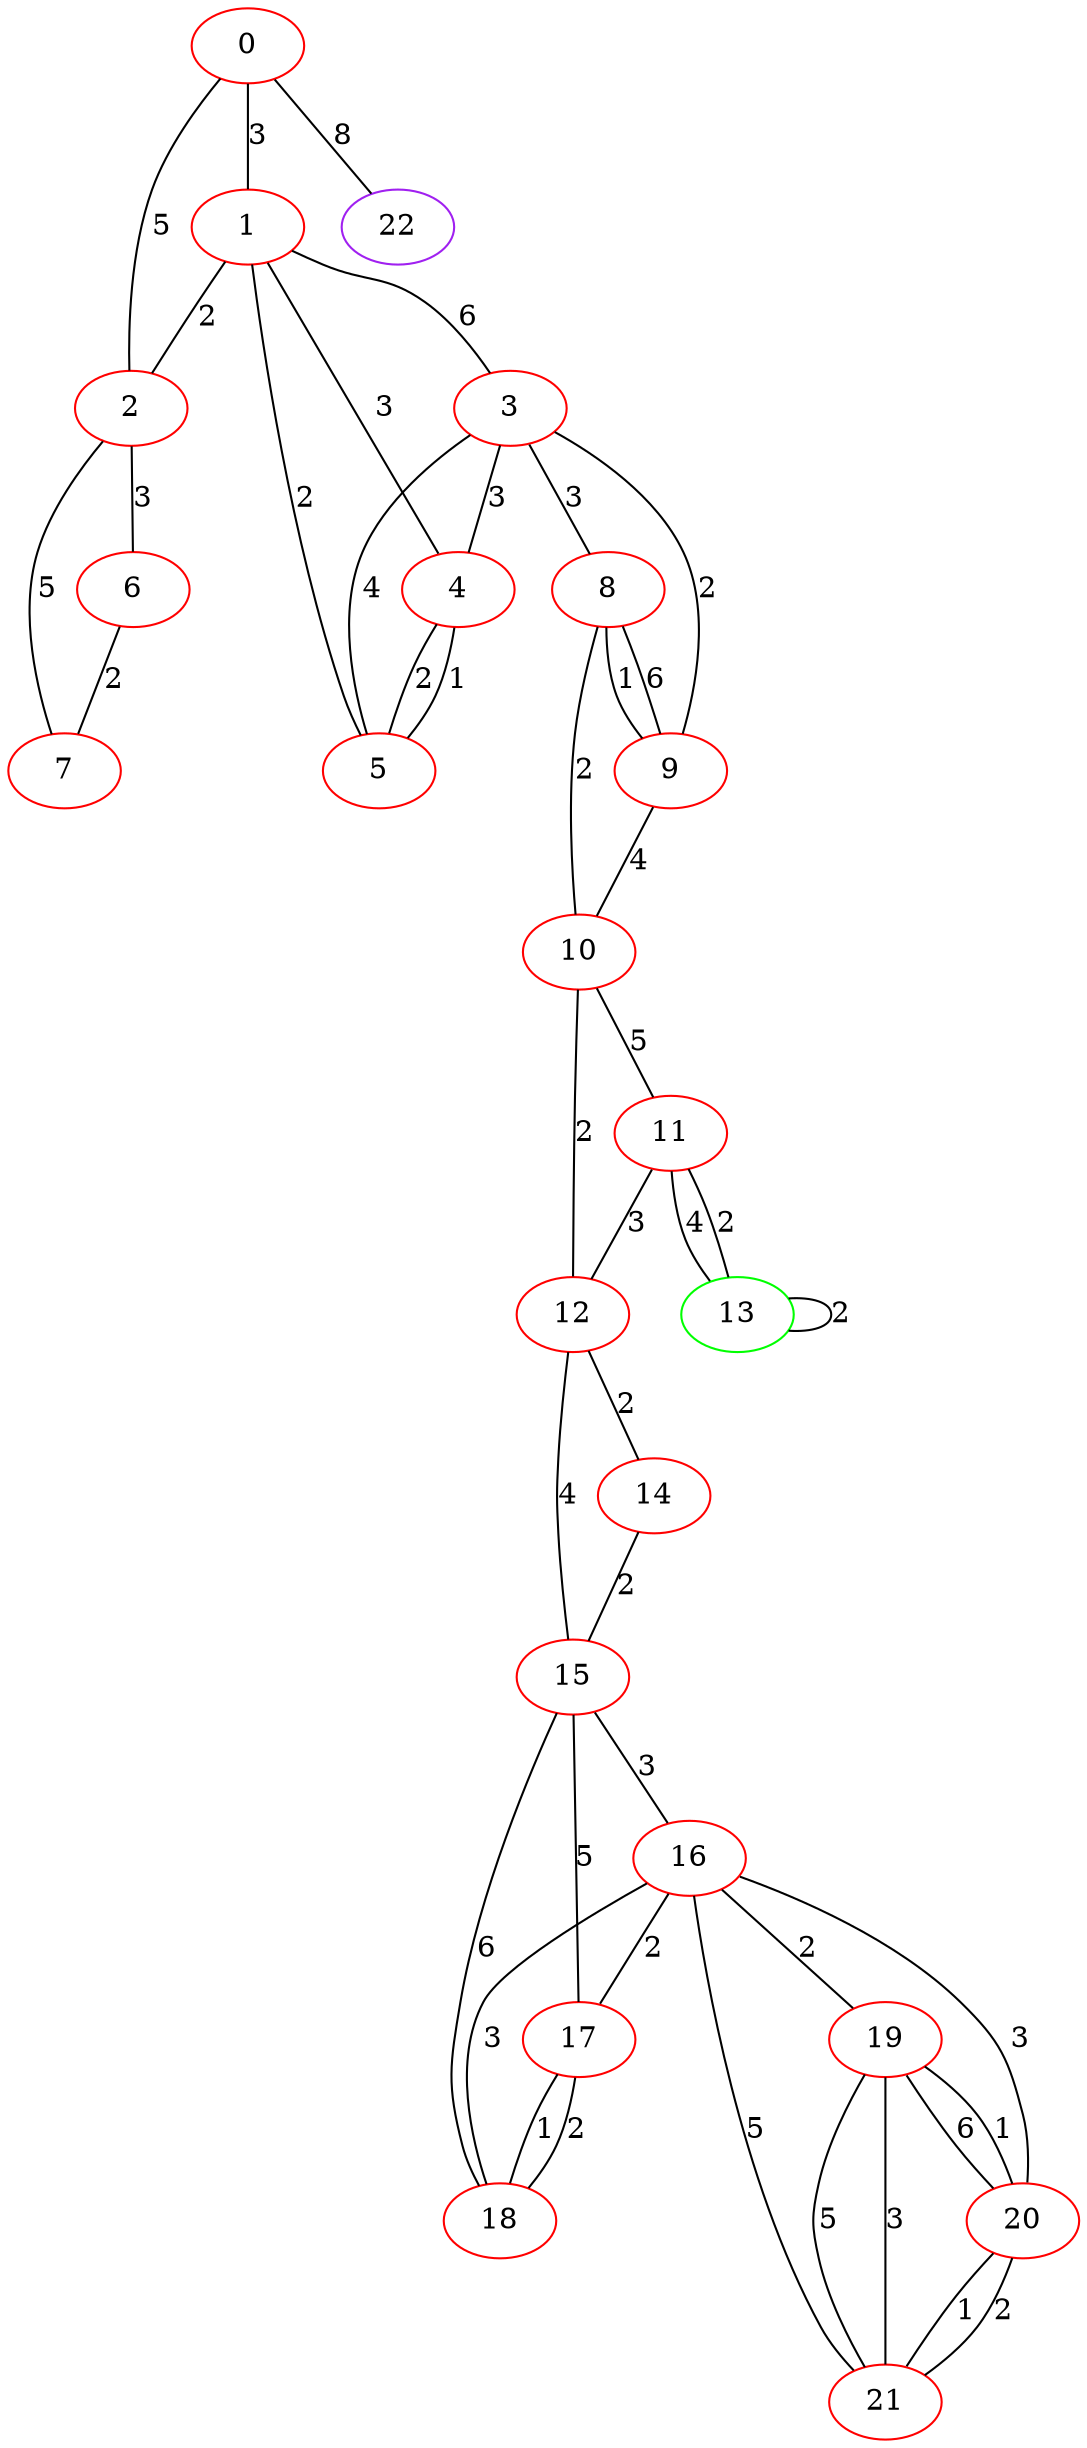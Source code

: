 graph "" {
0 [color=red, weight=1];
1 [color=red, weight=1];
2 [color=red, weight=1];
3 [color=red, weight=1];
4 [color=red, weight=1];
5 [color=red, weight=1];
6 [color=red, weight=1];
7 [color=red, weight=1];
8 [color=red, weight=1];
9 [color=red, weight=1];
10 [color=red, weight=1];
11 [color=red, weight=1];
12 [color=red, weight=1];
13 [color=green, weight=2];
14 [color=red, weight=1];
15 [color=red, weight=1];
16 [color=red, weight=1];
17 [color=red, weight=1];
18 [color=red, weight=1];
19 [color=red, weight=1];
20 [color=red, weight=1];
21 [color=red, weight=1];
22 [color=purple, weight=4];
0 -- 1  [key=0, label=3];
0 -- 2  [key=0, label=5];
0 -- 22  [key=0, label=8];
1 -- 2  [key=0, label=2];
1 -- 3  [key=0, label=6];
1 -- 4  [key=0, label=3];
1 -- 5  [key=0, label=2];
2 -- 6  [key=0, label=3];
2 -- 7  [key=0, label=5];
3 -- 8  [key=0, label=3];
3 -- 9  [key=0, label=2];
3 -- 4  [key=0, label=3];
3 -- 5  [key=0, label=4];
4 -- 5  [key=0, label=2];
4 -- 5  [key=1, label=1];
6 -- 7  [key=0, label=2];
8 -- 9  [key=0, label=1];
8 -- 9  [key=1, label=6];
8 -- 10  [key=0, label=2];
9 -- 10  [key=0, label=4];
10 -- 11  [key=0, label=5];
10 -- 12  [key=0, label=2];
11 -- 12  [key=0, label=3];
11 -- 13  [key=0, label=4];
11 -- 13  [key=1, label=2];
12 -- 14  [key=0, label=2];
12 -- 15  [key=0, label=4];
13 -- 13  [key=0, label=2];
14 -- 15  [key=0, label=2];
15 -- 16  [key=0, label=3];
15 -- 17  [key=0, label=5];
15 -- 18  [key=0, label=6];
16 -- 17  [key=0, label=2];
16 -- 18  [key=0, label=3];
16 -- 19  [key=0, label=2];
16 -- 20  [key=0, label=3];
16 -- 21  [key=0, label=5];
17 -- 18  [key=0, label=1];
17 -- 18  [key=1, label=2];
19 -- 20  [key=0, label=6];
19 -- 20  [key=1, label=1];
19 -- 21  [key=0, label=5];
19 -- 21  [key=1, label=3];
20 -- 21  [key=0, label=1];
20 -- 21  [key=1, label=2];
}
